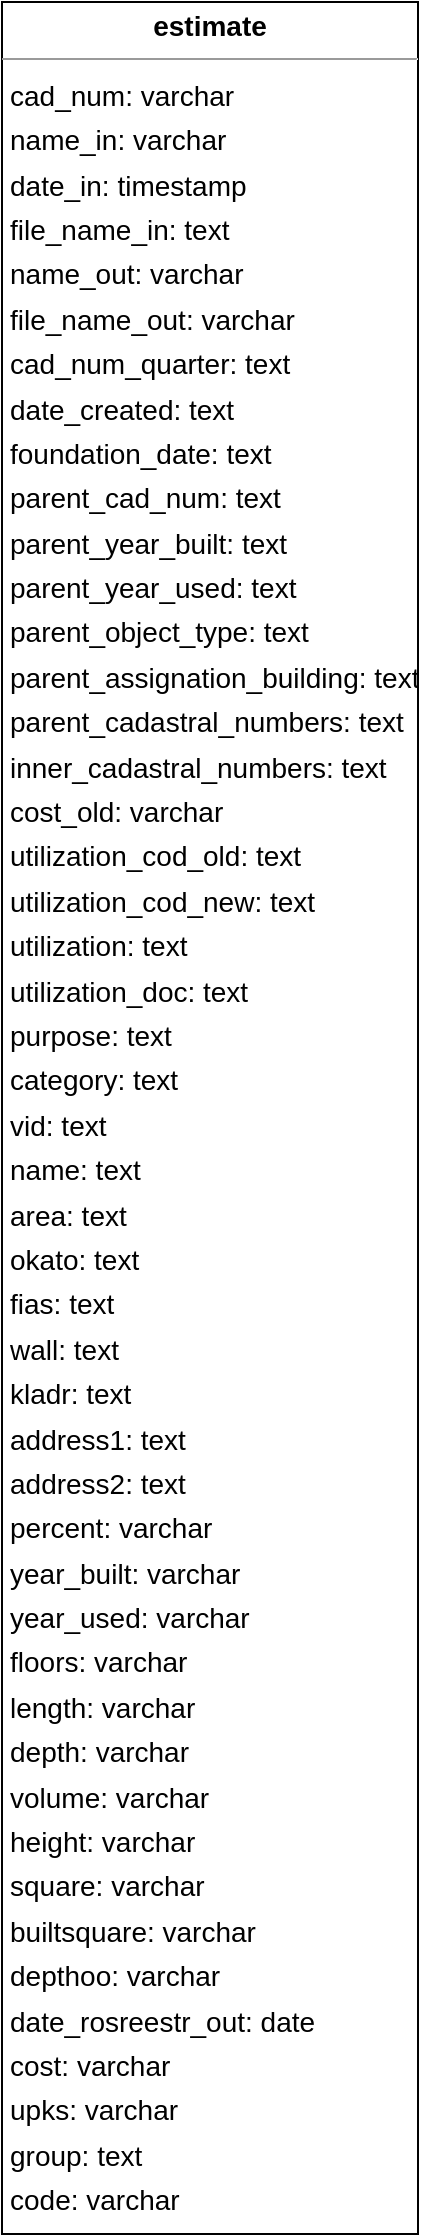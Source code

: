 <mxfile version="20.3.0" type="device"><diagram id="Vzej2u0Uo3dwbBhy3ImP" name="Страница 1"><mxGraphModel dx="2431" dy="2036" grid="1" gridSize="10" guides="1" tooltips="1" connect="1" arrows="1" fold="1" page="0" pageScale="1" pageWidth="850" pageHeight="1100" background="none" math="0" shadow="0"><root><mxCell id="0"/><mxCell id="1" parent="0"/><mxCell id="node0" value="&lt;p style=&quot;margin:0px;margin-top:4px;text-align:center;&quot;&gt;&lt;b&gt;estimate&lt;/b&gt;&lt;/p&gt;&lt;hr size=&quot;1&quot;&gt;&lt;p style=&quot;margin:0 0 0 4px;line-height:1.6;&quot;&gt; cad_num: varchar&lt;br&gt;name_in: varchar&lt;br&gt;&lt;/p&gt;&lt;p style=&quot;margin:0 0 0 4px;line-height:1.6;&quot;&gt;date_in: timestamp&lt;br&gt;&lt;/p&gt;&lt;p style=&quot;margin:0 0 0 4px;line-height:1.6;&quot;&gt;file_name_in: text&lt;br&gt;&lt;/p&gt;&lt;p style=&quot;margin:0 0 0 4px;line-height:1.6;&quot;&gt;name_out: varchar&lt;br&gt;&lt;/p&gt;&lt;p style=&quot;margin:0 0 0 4px;line-height:1.6;&quot;&gt;file_name_out: varchar&lt;br&gt;cad_num_quarter: text&lt;br&gt; date_created: text&lt;br&gt; foundation_date: text&lt;br&gt; parent_cad_num: text&lt;br&gt; parent_year_built: text&lt;br&gt; parent_year_used: text&lt;br&gt; parent_object_type: text&lt;br&gt; parent_assignation_building: text&lt;br&gt; parent_cadastral_numbers: text&lt;br&gt; inner_cadastral_numbers: text&lt;br&gt; cost_old: varchar&lt;br&gt; utilization_cod_old: text&lt;br&gt; utilization_cod_new: text&lt;br&gt; utilization: text&lt;br&gt; utilization_doc: text&lt;br&gt; purpose: text&lt;br&gt; category: text&lt;br&gt; vid: text&lt;br&gt; name: text&lt;br&gt; area: text&lt;br&gt; okato: text&lt;br&gt; fias: text&lt;br&gt; wall: text&lt;br&gt; kladr: text&lt;br&gt; address1: text&lt;br&gt; address2: text&lt;br&gt; percent: varchar&lt;br&gt; year_built: varchar&lt;br&gt; year_used: varchar&lt;br&gt; floors: varchar&lt;br&gt; length: varchar&lt;br&gt; depth: varchar&lt;br&gt; volume: varchar&lt;br&gt; height: varchar&lt;br&gt; square: varchar&lt;br&gt; builtsquare: varchar&lt;br&gt; depthoo: varchar&lt;br&gt;date_rosreestr_out: date&lt;br&gt;cost: varchar&lt;br&gt; upks: varchar&lt;br&gt;group: text&lt;br&gt; code: varchar&lt;br&gt;&lt;/p&gt;" style="verticalAlign=top;align=left;overflow=fill;fontSize=14;fontFamily=Helvetica;html=1;rounded=0;shadow=0;comic=0;labelBackgroundColor=none;strokeWidth=1;" parent="1" vertex="1"><mxGeometry x="-104" y="-676" width="208" height="1116" as="geometry"/></mxCell></root></mxGraphModel></diagram></mxfile>